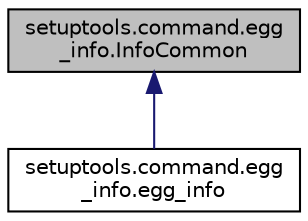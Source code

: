 digraph "setuptools.command.egg_info.InfoCommon"
{
 // LATEX_PDF_SIZE
  edge [fontname="Helvetica",fontsize="10",labelfontname="Helvetica",labelfontsize="10"];
  node [fontname="Helvetica",fontsize="10",shape=record];
  Node1 [label="setuptools.command.egg\l_info.InfoCommon",height=0.2,width=0.4,color="black", fillcolor="grey75", style="filled", fontcolor="black",tooltip=" "];
  Node1 -> Node2 [dir="back",color="midnightblue",fontsize="10",style="solid"];
  Node2 [label="setuptools.command.egg\l_info.egg_info",height=0.2,width=0.4,color="black", fillcolor="white", style="filled",URL="$classsetuptools_1_1command_1_1egg__info_1_1egg__info.html",tooltip=" "];
}
